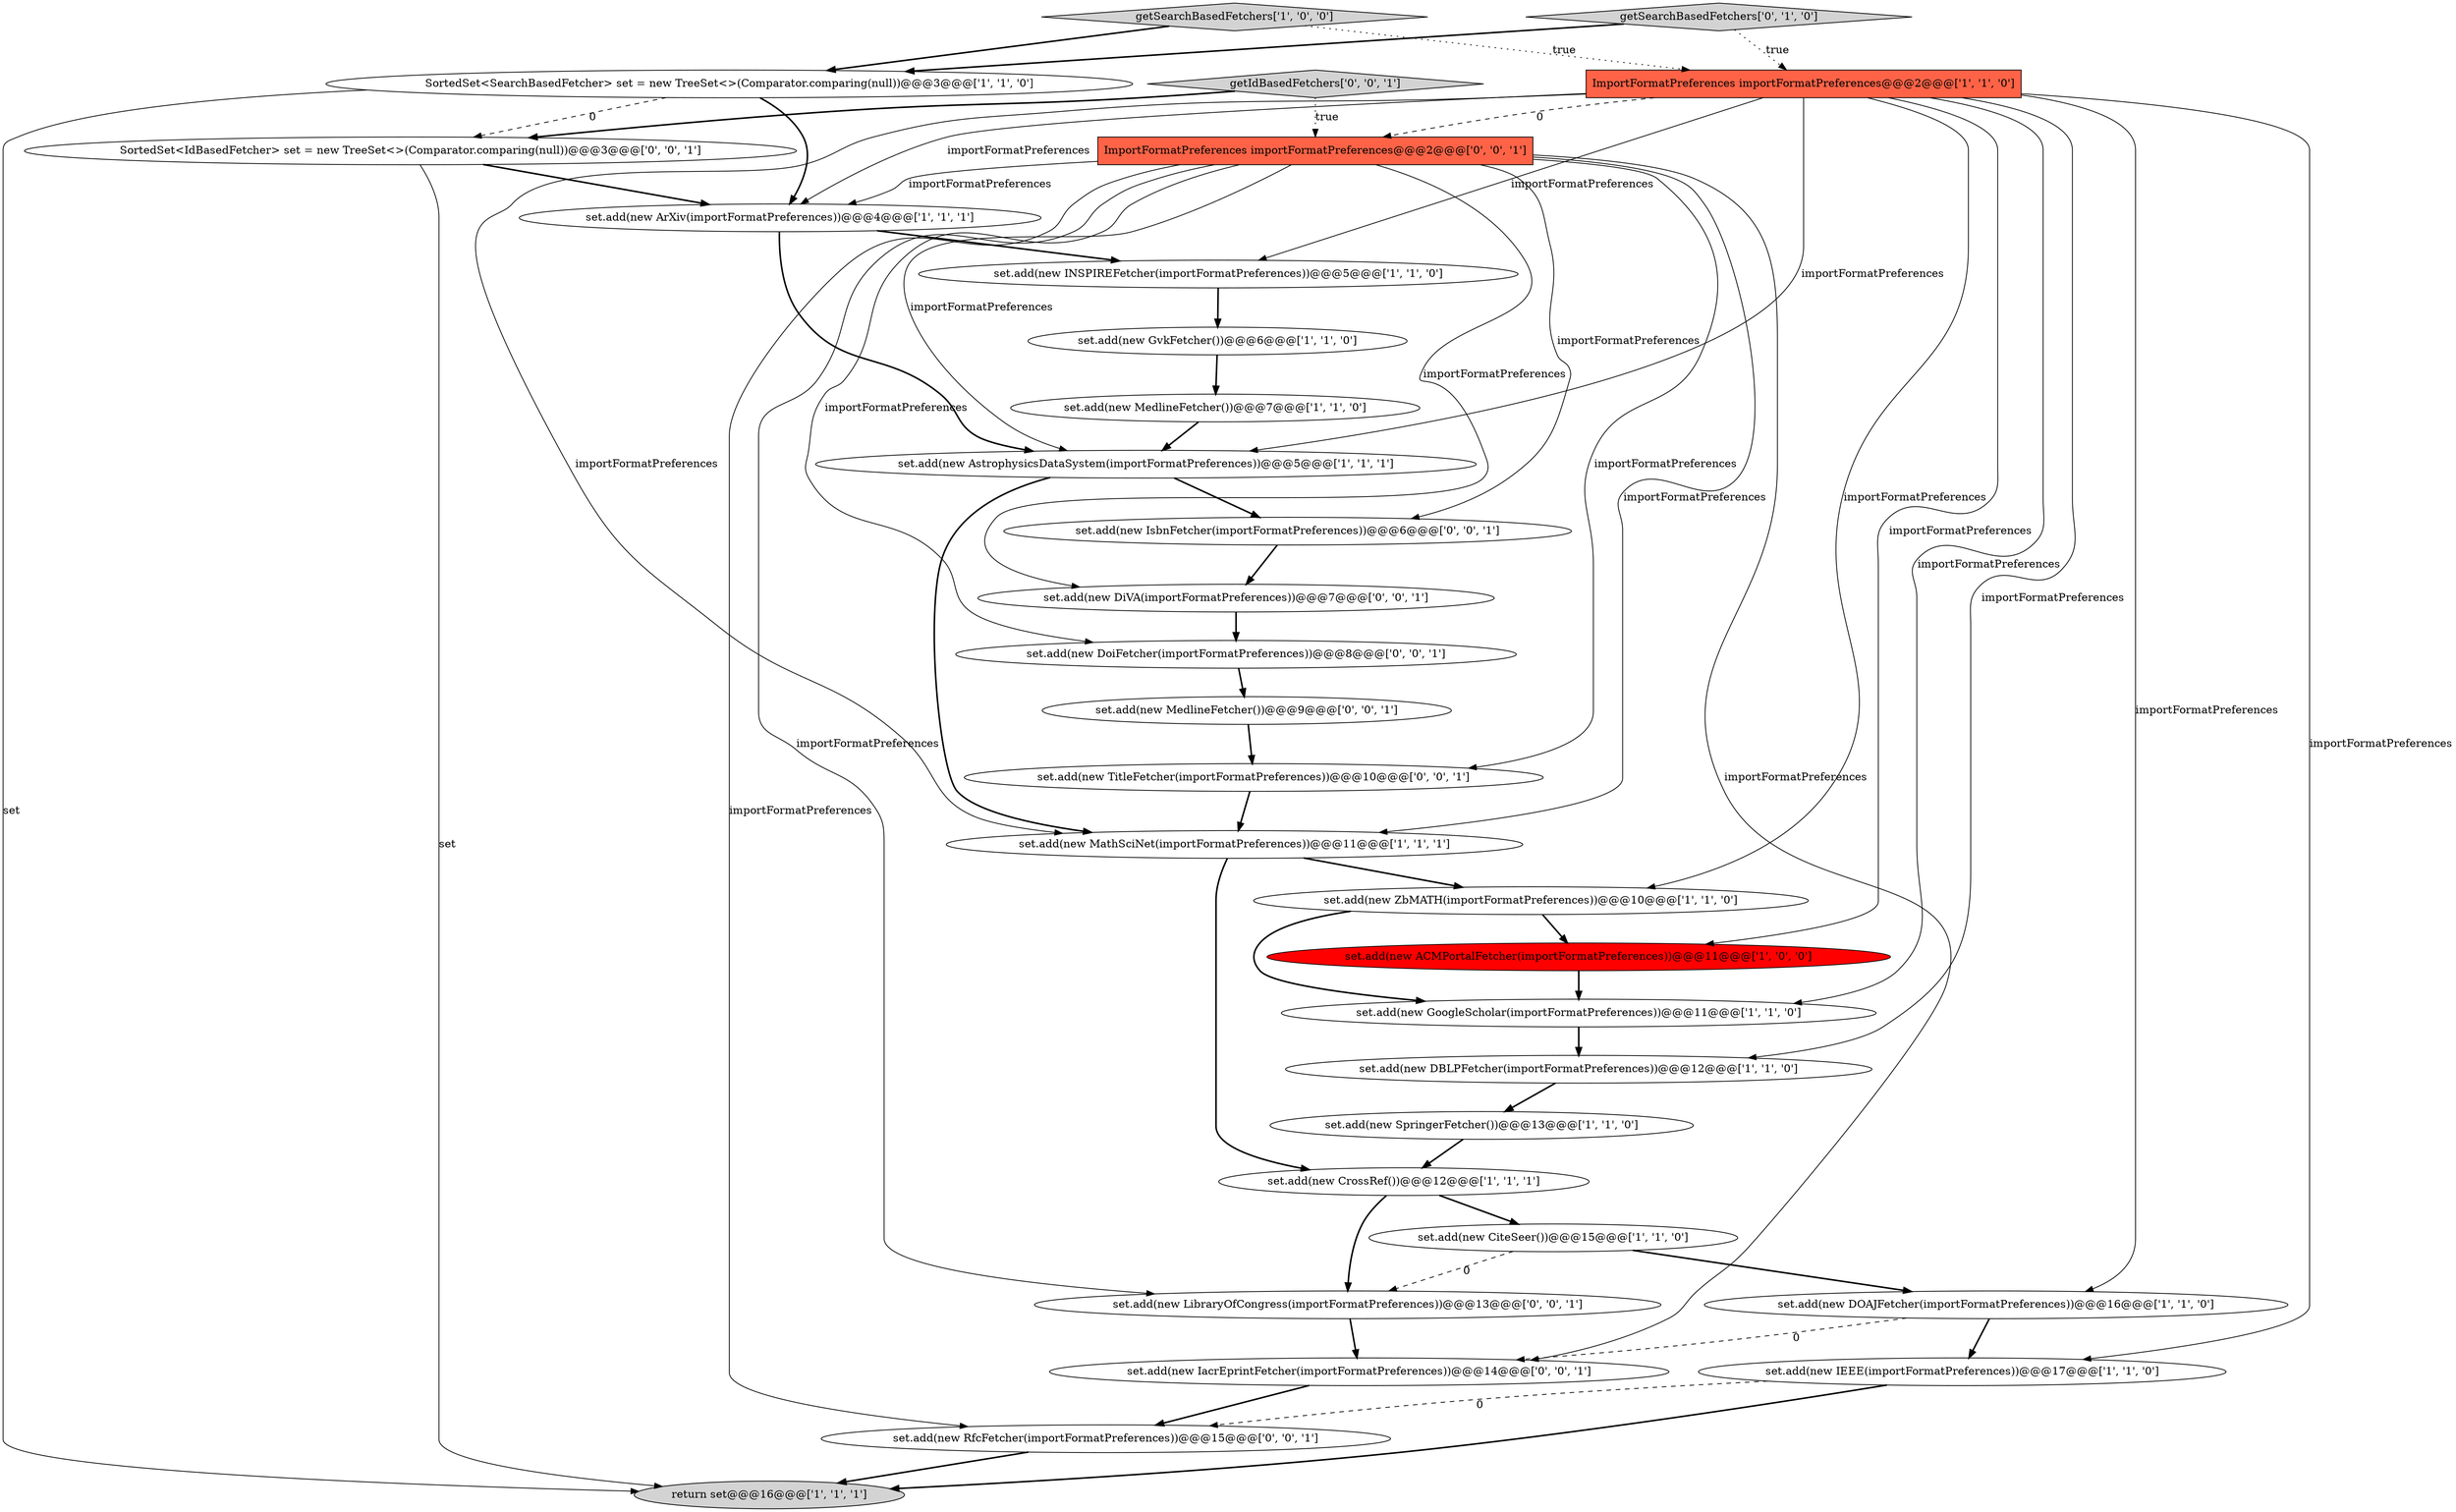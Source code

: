 digraph {
1 [style = filled, label = "return set@@@16@@@['1', '1', '1']", fillcolor = lightgray, shape = ellipse image = "AAA0AAABBB1BBB"];
4 [style = filled, label = "set.add(new MathSciNet(importFormatPreferences))@@@11@@@['1', '1', '1']", fillcolor = white, shape = ellipse image = "AAA0AAABBB1BBB"];
25 [style = filled, label = "set.add(new IacrEprintFetcher(importFormatPreferences))@@@14@@@['0', '0', '1']", fillcolor = white, shape = ellipse image = "AAA0AAABBB3BBB"];
29 [style = filled, label = "set.add(new IsbnFetcher(importFormatPreferences))@@@6@@@['0', '0', '1']", fillcolor = white, shape = ellipse image = "AAA0AAABBB3BBB"];
30 [style = filled, label = "set.add(new DiVA(importFormatPreferences))@@@7@@@['0', '0', '1']", fillcolor = white, shape = ellipse image = "AAA0AAABBB3BBB"];
24 [style = filled, label = "SortedSet<IdBasedFetcher> set = new TreeSet<>(Comparator.comparing(null))@@@3@@@['0', '0', '1']", fillcolor = white, shape = ellipse image = "AAA0AAABBB3BBB"];
2 [style = filled, label = "set.add(new AstrophysicsDataSystem(importFormatPreferences))@@@5@@@['1', '1', '1']", fillcolor = white, shape = ellipse image = "AAA0AAABBB1BBB"];
16 [style = filled, label = "set.add(new GoogleScholar(importFormatPreferences))@@@11@@@['1', '1', '0']", fillcolor = white, shape = ellipse image = "AAA0AAABBB1BBB"];
27 [style = filled, label = "set.add(new MedlineFetcher())@@@9@@@['0', '0', '1']", fillcolor = white, shape = ellipse image = "AAA0AAABBB3BBB"];
22 [style = filled, label = "set.add(new TitleFetcher(importFormatPreferences))@@@10@@@['0', '0', '1']", fillcolor = white, shape = ellipse image = "AAA0AAABBB3BBB"];
13 [style = filled, label = "set.add(new CrossRef())@@@12@@@['1', '1', '1']", fillcolor = white, shape = ellipse image = "AAA0AAABBB1BBB"];
15 [style = filled, label = "getSearchBasedFetchers['1', '0', '0']", fillcolor = lightgray, shape = diamond image = "AAA0AAABBB1BBB"];
14 [style = filled, label = "set.add(new DOAJFetcher(importFormatPreferences))@@@16@@@['1', '1', '0']", fillcolor = white, shape = ellipse image = "AAA0AAABBB1BBB"];
3 [style = filled, label = "set.add(new ACMPortalFetcher(importFormatPreferences))@@@11@@@['1', '0', '0']", fillcolor = red, shape = ellipse image = "AAA1AAABBB1BBB"];
9 [style = filled, label = "SortedSet<SearchBasedFetcher> set = new TreeSet<>(Comparator.comparing(null))@@@3@@@['1', '1', '0']", fillcolor = white, shape = ellipse image = "AAA0AAABBB1BBB"];
8 [style = filled, label = "set.add(new IEEE(importFormatPreferences))@@@17@@@['1', '1', '0']", fillcolor = white, shape = ellipse image = "AAA0AAABBB1BBB"];
19 [style = filled, label = "getSearchBasedFetchers['0', '1', '0']", fillcolor = lightgray, shape = diamond image = "AAA0AAABBB2BBB"];
23 [style = filled, label = "set.add(new LibraryOfCongress(importFormatPreferences))@@@13@@@['0', '0', '1']", fillcolor = white, shape = ellipse image = "AAA0AAABBB3BBB"];
17 [style = filled, label = "set.add(new SpringerFetcher())@@@13@@@['1', '1', '0']", fillcolor = white, shape = ellipse image = "AAA0AAABBB1BBB"];
28 [style = filled, label = "ImportFormatPreferences importFormatPreferences@@@2@@@['0', '0', '1']", fillcolor = tomato, shape = box image = "AAA0AAABBB3BBB"];
10 [style = filled, label = "set.add(new INSPIREFetcher(importFormatPreferences))@@@5@@@['1', '1', '0']", fillcolor = white, shape = ellipse image = "AAA0AAABBB1BBB"];
20 [style = filled, label = "set.add(new DoiFetcher(importFormatPreferences))@@@8@@@['0', '0', '1']", fillcolor = white, shape = ellipse image = "AAA0AAABBB3BBB"];
12 [style = filled, label = "ImportFormatPreferences importFormatPreferences@@@2@@@['1', '1', '0']", fillcolor = tomato, shape = box image = "AAA0AAABBB1BBB"];
5 [style = filled, label = "set.add(new GvkFetcher())@@@6@@@['1', '1', '0']", fillcolor = white, shape = ellipse image = "AAA0AAABBB1BBB"];
11 [style = filled, label = "set.add(new MedlineFetcher())@@@7@@@['1', '1', '0']", fillcolor = white, shape = ellipse image = "AAA0AAABBB1BBB"];
18 [style = filled, label = "set.add(new ZbMATH(importFormatPreferences))@@@10@@@['1', '1', '0']", fillcolor = white, shape = ellipse image = "AAA0AAABBB1BBB"];
26 [style = filled, label = "getIdBasedFetchers['0', '0', '1']", fillcolor = lightgray, shape = diamond image = "AAA0AAABBB3BBB"];
6 [style = filled, label = "set.add(new ArXiv(importFormatPreferences))@@@4@@@['1', '1', '1']", fillcolor = white, shape = ellipse image = "AAA0AAABBB1BBB"];
7 [style = filled, label = "set.add(new CiteSeer())@@@15@@@['1', '1', '0']", fillcolor = white, shape = ellipse image = "AAA0AAABBB1BBB"];
0 [style = filled, label = "set.add(new DBLPFetcher(importFormatPreferences))@@@12@@@['1', '1', '0']", fillcolor = white, shape = ellipse image = "AAA0AAABBB1BBB"];
21 [style = filled, label = "set.add(new RfcFetcher(importFormatPreferences))@@@15@@@['0', '0', '1']", fillcolor = white, shape = ellipse image = "AAA0AAABBB3BBB"];
12->3 [style = solid, label="importFormatPreferences"];
18->3 [style = bold, label=""];
23->25 [style = bold, label=""];
16->0 [style = bold, label=""];
7->23 [style = dashed, label="0"];
24->1 [style = solid, label="set"];
29->30 [style = bold, label=""];
12->18 [style = solid, label="importFormatPreferences"];
9->24 [style = dashed, label="0"];
14->25 [style = dashed, label="0"];
30->20 [style = bold, label=""];
0->17 [style = bold, label=""];
28->2 [style = solid, label="importFormatPreferences"];
12->8 [style = solid, label="importFormatPreferences"];
28->20 [style = solid, label="importFormatPreferences"];
12->16 [style = solid, label="importFormatPreferences"];
12->14 [style = solid, label="importFormatPreferences"];
28->22 [style = solid, label="importFormatPreferences"];
4->13 [style = bold, label=""];
19->12 [style = dotted, label="true"];
12->4 [style = solid, label="importFormatPreferences"];
28->6 [style = solid, label="importFormatPreferences"];
4->18 [style = bold, label=""];
28->30 [style = solid, label="importFormatPreferences"];
3->16 [style = bold, label=""];
12->10 [style = solid, label="importFormatPreferences"];
8->21 [style = dashed, label="0"];
26->24 [style = bold, label=""];
2->4 [style = bold, label=""];
27->22 [style = bold, label=""];
11->2 [style = bold, label=""];
12->0 [style = solid, label="importFormatPreferences"];
9->6 [style = bold, label=""];
20->27 [style = bold, label=""];
7->14 [style = bold, label=""];
6->2 [style = bold, label=""];
22->4 [style = bold, label=""];
8->1 [style = bold, label=""];
28->21 [style = solid, label="importFormatPreferences"];
10->5 [style = bold, label=""];
9->1 [style = solid, label="set"];
19->9 [style = bold, label=""];
15->9 [style = bold, label=""];
13->7 [style = bold, label=""];
12->28 [style = dashed, label="0"];
26->28 [style = dotted, label="true"];
6->10 [style = bold, label=""];
21->1 [style = bold, label=""];
28->25 [style = solid, label="importFormatPreferences"];
13->23 [style = bold, label=""];
15->12 [style = dotted, label="true"];
28->29 [style = solid, label="importFormatPreferences"];
5->11 [style = bold, label=""];
17->13 [style = bold, label=""];
14->8 [style = bold, label=""];
12->6 [style = solid, label="importFormatPreferences"];
12->2 [style = solid, label="importFormatPreferences"];
28->23 [style = solid, label="importFormatPreferences"];
28->4 [style = solid, label="importFormatPreferences"];
24->6 [style = bold, label=""];
2->29 [style = bold, label=""];
25->21 [style = bold, label=""];
18->16 [style = bold, label=""];
}
